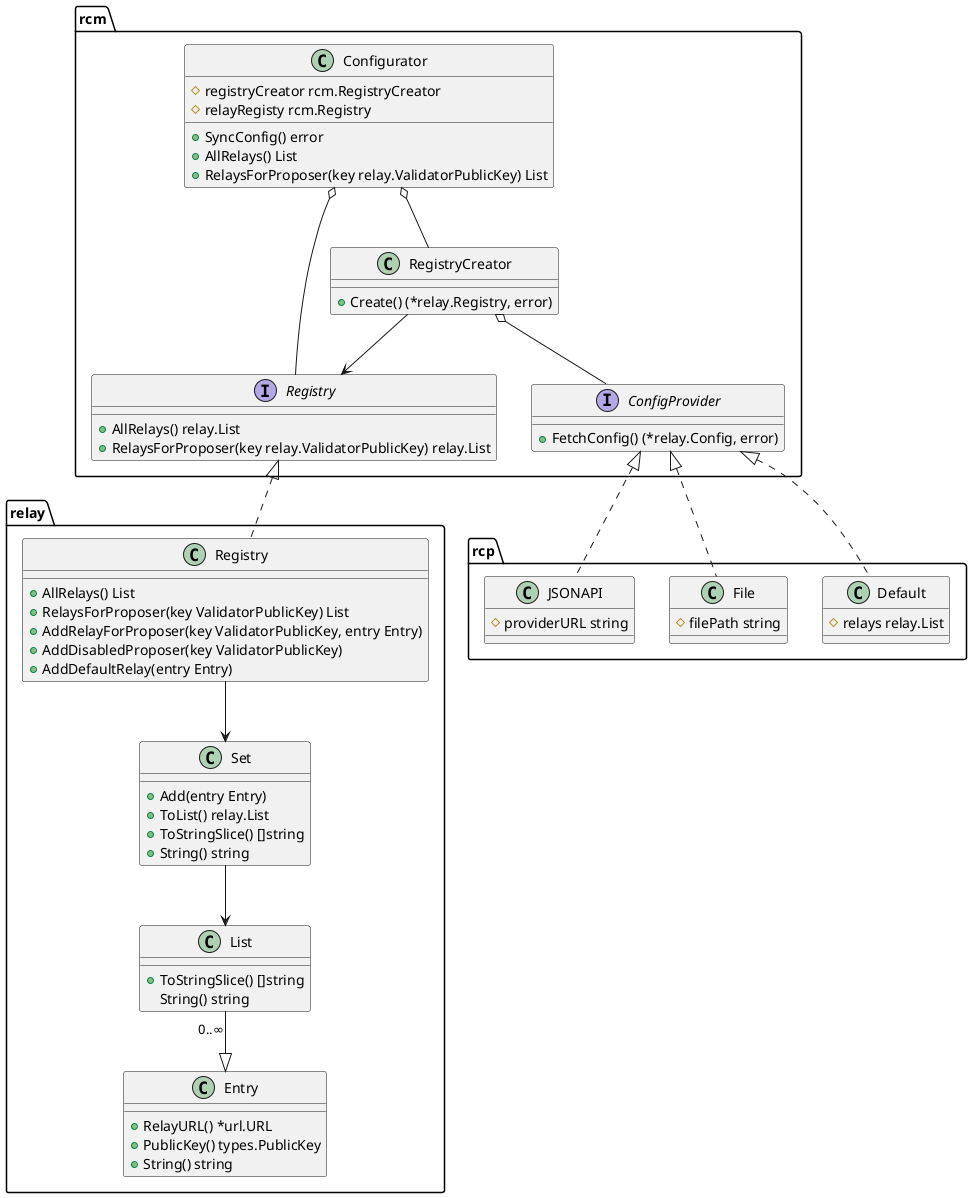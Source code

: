 @startuml

class relay.Entry {
  +RelayURL() *url.URL
  +PublicKey() types.PublicKey
  +String() string
}

class relay.List {
  +ToStringSlice() []string 
  String() string
}

relay.List "0..∞" --|> relay.Entry

class relay.Set {
  +Add(entry Entry)
  +ToList() relay.List 
  +ToStringSlice() []string 
  +String() string
}

relay.Set --> relay.List

class relay.Registry implements rcm.Registry {
  +AllRelays() List
  +RelaysForProposer(key ValidatorPublicKey) List 
  +AddRelayForProposer(key ValidatorPublicKey, entry Entry)
  +AddDisabledProposer(key ValidatorPublicKey)
  +AddDefaultRelay(entry Entry)
}

interface rcm.ConfigProvider {
  +FetchConfig() (*relay.Config, error) 
}

relay.Registry --> relay.Set

class rcm.RegistryCreator {
  +Create() (*relay.Registry, error)
}

rcm.RegistryCreator --> rcm.Registry 
rcm.RegistryCreator o-- rcm.ConfigProvider


class rcp.Default implements rcm.ConfigProvider {
  #relays relay.List
}

class rcp.File implements rcm.ConfigProvider {
  #filePath string
}

class rcp.JSONAPI implements rcm.ConfigProvider {
  #providerURL string
}

/' note top of rcm.Registry 
  Registry keeps a thread-save in-memory registry of all known relays.

  It contains a mapping for all added validators and their corresponding relays.
  It also has default fallback relays which are used when a provided validator has no relays.
end note
'/

interface rcm.Registry {
  +AllRelays() relay.List
  +RelaysForProposer(key relay.ValidatorPublicKey) relay.List 
}

class rcm.Configurator {
  #registryCreator rcm.RegistryCreator
  #relayRegisty rcm.Registry

  +SyncConfig() error
  +AllRelays() List
  +RelaysForProposer(key relay.ValidatorPublicKey) List 
}

/' note top of rcm.Configurator 
  Configurator is a general implementation for an RCM.

  It holds a thread-safe Relay Registry under the hood,
  which holds both proposer and default relays.
end note
'/

/' note left of rcm.Configurator::SyncConfig()
  SyncConfig synchronises the Relay Registry with an RCP.

  It returns an error if it cannot create the new Relay Registry.
  It atomically replaces the content of currently used Relay Registry on success.
end note
'/

rcm.Configurator o-- rcm.Registry
rcm.Configurator o-- rcm.RegistryCreator

@enduml